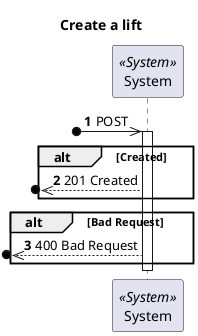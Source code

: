 @startuml
'https://plantuml.com/sequence-diagram

autonumber
skinparam packageStyle rect

title Create a lift

participant "System" as Sys <<System>>

?o->> Sys : POST

activate Sys
alt Created
   ?o<<--Sys : 201 Created
end
alt Bad Request
   ?o<<--Sys : 400 Bad Request
end

deactivate Sys


@enduml
